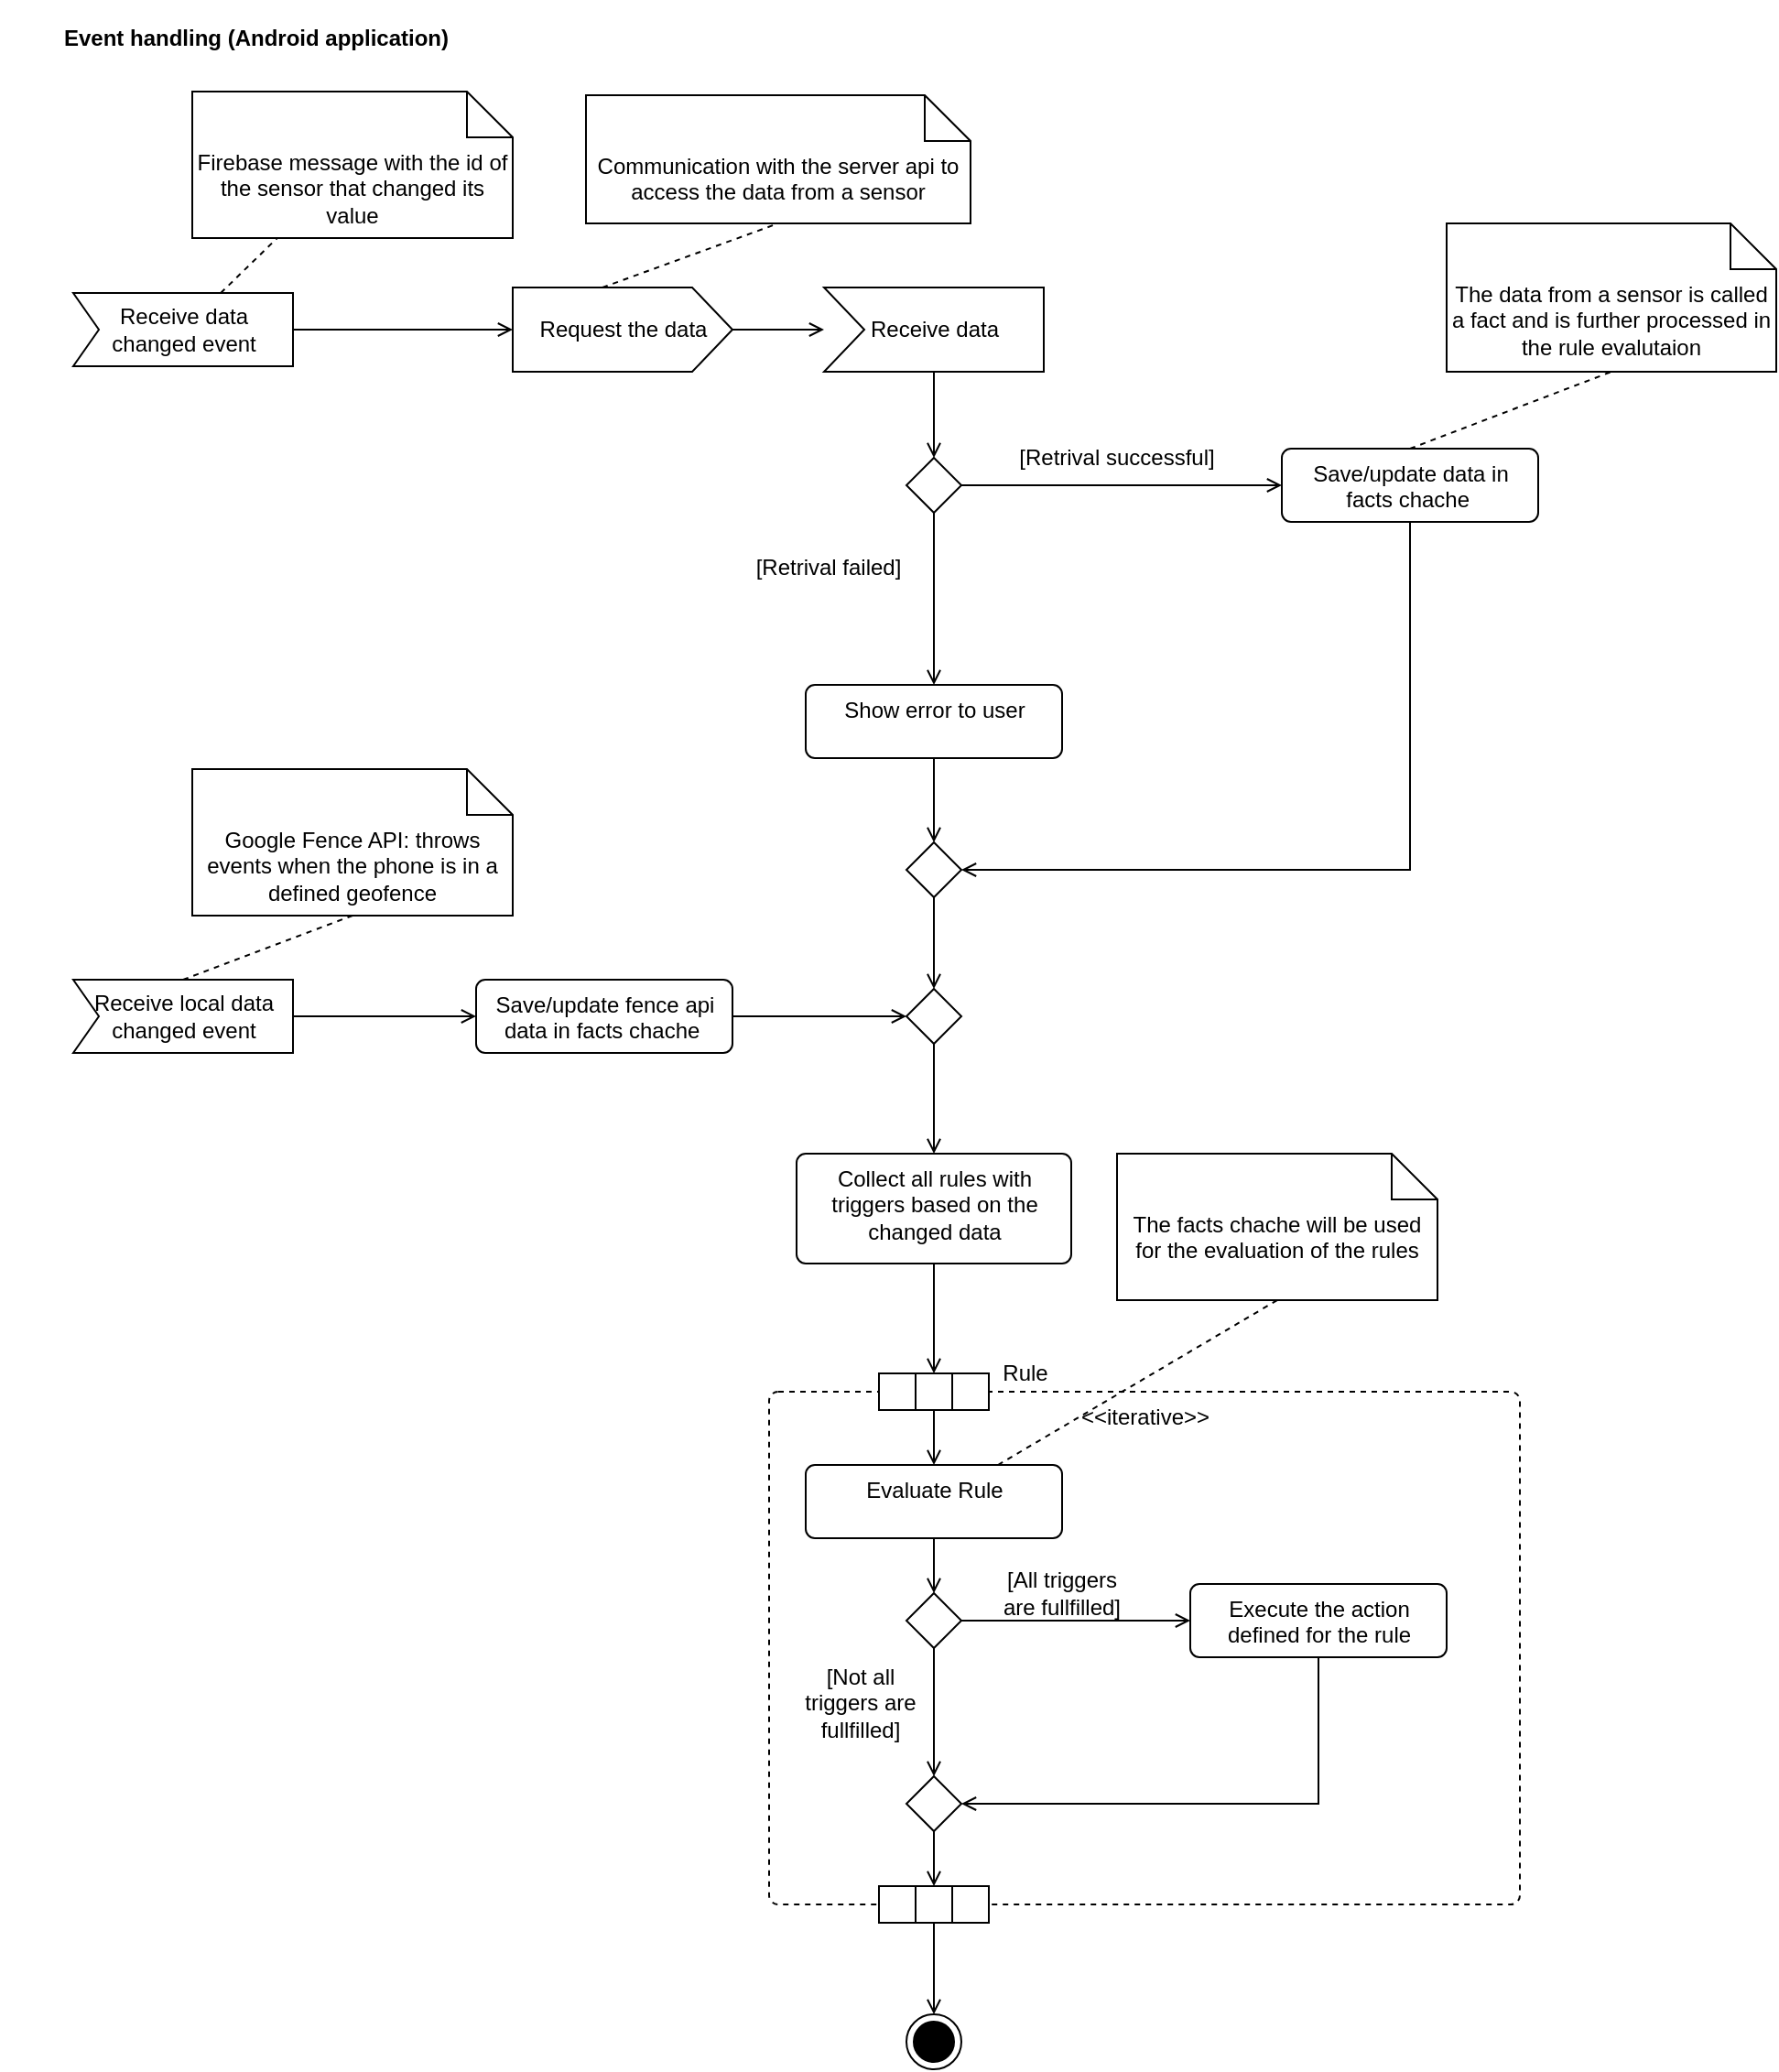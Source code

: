 <mxfile version="13.9.9" type="device"><diagram id="7mTJqd0PXD0VQmOhBh7A" name="Seite-1"><mxGraphModel dx="1673" dy="967" grid="1" gridSize="10" guides="1" tooltips="1" connect="1" arrows="1" fold="1" page="1" pageScale="1" pageWidth="1169" pageHeight="827" math="0" shadow="0"><root><mxCell id="0"/><mxCell id="1" parent="0"/><mxCell id="I5W1xK0SDSm2ru30HNra-4" style="rounded=0;orthogonalLoop=1;jettySize=auto;html=1;dashed=1;endArrow=none;endFill=0;" parent="1" source="I5W1xK0SDSm2ru30HNra-1" target="I5W1xK0SDSm2ru30HNra-3" edge="1"><mxGeometry relative="1" as="geometry"/></mxCell><mxCell id="I5W1xK0SDSm2ru30HNra-7" style="edgeStyle=none;rounded=0;orthogonalLoop=1;jettySize=auto;html=1;endArrow=open;endFill=0;entryX=0;entryY=0.5;entryDx=0;entryDy=0;entryPerimeter=0;" parent="1" source="I5W1xK0SDSm2ru30HNra-1" target="CQfjtw0j5ZIThRE0BAjr-25" edge="1"><mxGeometry relative="1" as="geometry"><mxPoint x="310" y="180" as="targetPoint"/></mxGeometry></mxCell><mxCell id="I5W1xK0SDSm2ru30HNra-1" value="Receive data&lt;br&gt;changed event" style="html=1;shadow=0;dashed=0;align=center;verticalAlign=middle;shape=mxgraph.arrows2.arrow;dy=0;dx=0;notch=14;" parent="1" vertex="1"><mxGeometry x="40" y="160" width="120" height="40" as="geometry"/></mxCell><mxCell id="I5W1xK0SDSm2ru30HNra-2" value="Event handling (Android application)" style="text;align=center;fontStyle=1;verticalAlign=middle;spacingLeft=3;spacingRight=3;strokeColor=none;rotatable=0;points=[[0,0.5],[1,0.5]];portConstraint=eastwest;" parent="1" vertex="1"><mxGeometry width="280" height="40" as="geometry"/></mxCell><mxCell id="I5W1xK0SDSm2ru30HNra-3" value="Firebase message with the id of the sensor that changed its value" style="shape=note2;boundedLbl=1;whiteSpace=wrap;html=1;size=25;verticalAlign=top;align=center;" parent="1" vertex="1"><mxGeometry x="105" y="50" width="175" height="80" as="geometry"/></mxCell><mxCell id="I5W1xK0SDSm2ru30HNra-5" value="" style="ellipse;html=1;shape=endState;fillColor=#000000;strokeColor=#000000;" parent="1" vertex="1"><mxGeometry x="495" y="1100" width="30" height="30" as="geometry"/></mxCell><mxCell id="CQfjtw0j5ZIThRE0BAjr-51" style="edgeStyle=none;rounded=0;orthogonalLoop=1;jettySize=auto;html=1;entryX=0.5;entryY=0;entryDx=0;entryDy=0;endArrow=open;endFill=0;" edge="1" parent="1" source="I5W1xK0SDSm2ru30HNra-6" target="CQfjtw0j5ZIThRE0BAjr-8"><mxGeometry relative="1" as="geometry"/></mxCell><mxCell id="I5W1xK0SDSm2ru30HNra-6" value="Collect all rules with&lt;br&gt;triggers based on the &lt;br&gt;changed data" style="html=1;align=center;verticalAlign=top;rounded=1;absoluteArcSize=1;arcSize=10;dashed=0;" parent="1" vertex="1"><mxGeometry x="435" y="630" width="150" height="60" as="geometry"/></mxCell><mxCell id="I5W1xK0SDSm2ru30HNra-8" value="&amp;lt;&amp;lt;iterative&amp;gt;&amp;gt;" style="html=1;align=center;verticalAlign=top;rounded=1;absoluteArcSize=1;arcSize=10;dashed=1;" parent="1" vertex="1"><mxGeometry x="420" y="760" width="410" height="280" as="geometry"/></mxCell><mxCell id="I5W1xK0SDSm2ru30HNra-13" value="Rule" style="text;html=1;strokeColor=none;fillColor=none;align=center;verticalAlign=middle;whiteSpace=wrap;rounded=0;" parent="1" vertex="1"><mxGeometry x="520" y="740" width="80" height="20" as="geometry"/></mxCell><mxCell id="I5W1xK0SDSm2ru30HNra-27" value="" style="group" parent="1" vertex="1" connectable="0"><mxGeometry x="480" y="1030" width="60" height="20" as="geometry"/></mxCell><mxCell id="I5W1xK0SDSm2ru30HNra-28" value="" style="rounded=0;whiteSpace=wrap;html=1;" parent="I5W1xK0SDSm2ru30HNra-27" vertex="1"><mxGeometry width="20" height="20" as="geometry"/></mxCell><mxCell id="I5W1xK0SDSm2ru30HNra-29" value="" style="rounded=0;whiteSpace=wrap;html=1;" parent="I5W1xK0SDSm2ru30HNra-27" vertex="1"><mxGeometry x="20" width="20" height="20" as="geometry"/></mxCell><mxCell id="I5W1xK0SDSm2ru30HNra-30" value="" style="rounded=0;whiteSpace=wrap;html=1;" parent="I5W1xK0SDSm2ru30HNra-27" vertex="1"><mxGeometry x="40" width="20" height="20" as="geometry"/></mxCell><mxCell id="I5W1xK0SDSm2ru30HNra-37" style="edgeStyle=none;rounded=0;orthogonalLoop=1;jettySize=auto;html=1;entryX=0.5;entryY=0;entryDx=0;entryDy=0;endArrow=open;endFill=0;" parent="1" source="I5W1xK0SDSm2ru30HNra-29" target="I5W1xK0SDSm2ru30HNra-5" edge="1"><mxGeometry relative="1" as="geometry"/></mxCell><mxCell id="CQfjtw0j5ZIThRE0BAjr-6" value="" style="group" vertex="1" connectable="0" parent="1"><mxGeometry x="480" y="750" width="60" height="20" as="geometry"/></mxCell><mxCell id="CQfjtw0j5ZIThRE0BAjr-7" value="" style="rounded=0;whiteSpace=wrap;html=1;" vertex="1" parent="CQfjtw0j5ZIThRE0BAjr-6"><mxGeometry width="20" height="20" as="geometry"/></mxCell><mxCell id="CQfjtw0j5ZIThRE0BAjr-8" value="" style="rounded=0;whiteSpace=wrap;html=1;" vertex="1" parent="CQfjtw0j5ZIThRE0BAjr-6"><mxGeometry x="20" width="20" height="20" as="geometry"/></mxCell><mxCell id="CQfjtw0j5ZIThRE0BAjr-9" value="" style="rounded=0;whiteSpace=wrap;html=1;" vertex="1" parent="CQfjtw0j5ZIThRE0BAjr-6"><mxGeometry x="40" width="20" height="20" as="geometry"/></mxCell><mxCell id="CQfjtw0j5ZIThRE0BAjr-24" style="edgeStyle=none;rounded=0;orthogonalLoop=1;jettySize=auto;html=1;endArrow=open;endFill=0;" edge="1" parent="1" source="CQfjtw0j5ZIThRE0BAjr-25" target="CQfjtw0j5ZIThRE0BAjr-26"><mxGeometry relative="1" as="geometry"/></mxCell><mxCell id="CQfjtw0j5ZIThRE0BAjr-25" value="Request the data" style="html=1;shadow=0;dashed=0;align=center;verticalAlign=middle;shape=mxgraph.arrows2.arrow;dy=0;dx=22;notch=0;" vertex="1" parent="1"><mxGeometry x="280" y="157" width="120" height="46" as="geometry"/></mxCell><mxCell id="CQfjtw0j5ZIThRE0BAjr-30" style="edgeStyle=none;rounded=0;orthogonalLoop=1;jettySize=auto;html=1;entryX=0.5;entryY=0;entryDx=0;entryDy=0;endArrow=open;endFill=0;" edge="1" parent="1" source="CQfjtw0j5ZIThRE0BAjr-26" target="CQfjtw0j5ZIThRE0BAjr-29"><mxGeometry relative="1" as="geometry"/></mxCell><mxCell id="CQfjtw0j5ZIThRE0BAjr-26" value="Receive data" style="html=1;shadow=0;dashed=0;align=center;verticalAlign=middle;shape=mxgraph.arrows2.arrow;dy=0;dx=0;notch=22;" vertex="1" parent="1"><mxGeometry x="450" y="157" width="120" height="46" as="geometry"/></mxCell><mxCell id="CQfjtw0j5ZIThRE0BAjr-27" value="Communication with the server api to access the data from a sensor" style="shape=note2;boundedLbl=1;whiteSpace=wrap;html=1;size=25;verticalAlign=top;align=center;" vertex="1" parent="1"><mxGeometry x="320" y="52" width="210" height="70" as="geometry"/></mxCell><mxCell id="CQfjtw0j5ZIThRE0BAjr-28" style="rounded=0;orthogonalLoop=1;jettySize=auto;html=1;dashed=1;endArrow=none;endFill=0;entryX=0.5;entryY=1;entryDx=0;entryDy=0;entryPerimeter=0;exitX=0;exitY=0;exitDx=49;exitDy=0;exitPerimeter=0;" edge="1" parent="1" source="CQfjtw0j5ZIThRE0BAjr-25" target="CQfjtw0j5ZIThRE0BAjr-27"><mxGeometry relative="1" as="geometry"><mxPoint x="135.263" y="170" as="sourcePoint"/><mxPoint x="590" y="130" as="targetPoint"/></mxGeometry></mxCell><mxCell id="CQfjtw0j5ZIThRE0BAjr-33" style="edgeStyle=none;rounded=0;orthogonalLoop=1;jettySize=auto;html=1;entryX=0.5;entryY=0;entryDx=0;entryDy=0;endArrow=open;endFill=0;" edge="1" parent="1" source="CQfjtw0j5ZIThRE0BAjr-29" target="CQfjtw0j5ZIThRE0BAjr-32"><mxGeometry relative="1" as="geometry"/></mxCell><mxCell id="CQfjtw0j5ZIThRE0BAjr-37" style="edgeStyle=none;rounded=0;orthogonalLoop=1;jettySize=auto;html=1;entryX=0;entryY=0.5;entryDx=0;entryDy=0;endArrow=open;endFill=0;" edge="1" parent="1" source="CQfjtw0j5ZIThRE0BAjr-29" target="CQfjtw0j5ZIThRE0BAjr-36"><mxGeometry relative="1" as="geometry"/></mxCell><mxCell id="CQfjtw0j5ZIThRE0BAjr-29" value="" style="rhombus;" vertex="1" parent="1"><mxGeometry x="495" y="250" width="30" height="30" as="geometry"/></mxCell><mxCell id="CQfjtw0j5ZIThRE0BAjr-41" style="edgeStyle=none;rounded=0;orthogonalLoop=1;jettySize=auto;html=1;entryX=0.5;entryY=0;entryDx=0;entryDy=0;endArrow=open;endFill=0;" edge="1" parent="1" source="CQfjtw0j5ZIThRE0BAjr-32" target="CQfjtw0j5ZIThRE0BAjr-34"><mxGeometry relative="1" as="geometry"/></mxCell><mxCell id="CQfjtw0j5ZIThRE0BAjr-32" value="Show error to user" style="html=1;align=center;verticalAlign=top;rounded=1;absoluteArcSize=1;arcSize=10;dashed=0;" vertex="1" parent="1"><mxGeometry x="440" y="374" width="140" height="40" as="geometry"/></mxCell><mxCell id="CQfjtw0j5ZIThRE0BAjr-43" style="edgeStyle=none;rounded=0;orthogonalLoop=1;jettySize=auto;html=1;entryX=0.5;entryY=0;entryDx=0;entryDy=0;endArrow=open;endFill=0;" edge="1" parent="1" source="CQfjtw0j5ZIThRE0BAjr-34" target="CQfjtw0j5ZIThRE0BAjr-46"><mxGeometry relative="1" as="geometry"/></mxCell><mxCell id="CQfjtw0j5ZIThRE0BAjr-34" value="" style="rhombus;" vertex="1" parent="1"><mxGeometry x="495" y="460" width="30" height="30" as="geometry"/></mxCell><mxCell id="CQfjtw0j5ZIThRE0BAjr-35" value="[Retrival failed]" style="text;html=1;strokeColor=none;fillColor=none;align=center;verticalAlign=middle;whiteSpace=wrap;rounded=0;" vertex="1" parent="1"><mxGeometry x="410" y="300" width="85" height="20" as="geometry"/></mxCell><mxCell id="CQfjtw0j5ZIThRE0BAjr-42" style="edgeStyle=none;rounded=0;orthogonalLoop=1;jettySize=auto;html=1;entryX=1;entryY=0.5;entryDx=0;entryDy=0;endArrow=open;endFill=0;" edge="1" parent="1" source="CQfjtw0j5ZIThRE0BAjr-36" target="CQfjtw0j5ZIThRE0BAjr-34"><mxGeometry relative="1" as="geometry"><Array as="points"><mxPoint x="770" y="475"/></Array></mxGeometry></mxCell><mxCell id="CQfjtw0j5ZIThRE0BAjr-36" value="Save/update data in &lt;br&gt;facts chache&amp;nbsp;" style="html=1;align=center;verticalAlign=top;rounded=1;absoluteArcSize=1;arcSize=10;dashed=0;" vertex="1" parent="1"><mxGeometry x="700" y="245" width="140" height="40" as="geometry"/></mxCell><mxCell id="CQfjtw0j5ZIThRE0BAjr-38" value="[Retrival successful]" style="text;html=1;strokeColor=none;fillColor=none;align=center;verticalAlign=middle;whiteSpace=wrap;rounded=0;" vertex="1" parent="1"><mxGeometry x="550" y="240" width="120" height="20" as="geometry"/></mxCell><mxCell id="CQfjtw0j5ZIThRE0BAjr-39" value="The data from a sensor is called a fact and is further processed in the rule evalutaion" style="shape=note2;boundedLbl=1;whiteSpace=wrap;html=1;size=25;verticalAlign=top;align=center;" vertex="1" parent="1"><mxGeometry x="790" y="122" width="180" height="81" as="geometry"/></mxCell><mxCell id="CQfjtw0j5ZIThRE0BAjr-40" style="rounded=0;orthogonalLoop=1;jettySize=auto;html=1;dashed=1;endArrow=none;endFill=0;entryX=0.5;entryY=1;entryDx=0;entryDy=0;entryPerimeter=0;exitX=0.5;exitY=0;exitDx=0;exitDy=0;" edge="1" parent="1" source="CQfjtw0j5ZIThRE0BAjr-36" target="CQfjtw0j5ZIThRE0BAjr-39"><mxGeometry relative="1" as="geometry"><mxPoint x="620" y="217" as="sourcePoint"/><mxPoint x="736" y="170" as="targetPoint"/></mxGeometry></mxCell><mxCell id="CQfjtw0j5ZIThRE0BAjr-47" style="edgeStyle=none;rounded=0;orthogonalLoop=1;jettySize=auto;html=1;entryX=0;entryY=0.5;entryDx=0;entryDy=0;endArrow=open;endFill=0;" edge="1" parent="1" source="CQfjtw0j5ZIThRE0BAjr-44" target="CQfjtw0j5ZIThRE0BAjr-68"><mxGeometry relative="1" as="geometry"/></mxCell><mxCell id="CQfjtw0j5ZIThRE0BAjr-44" value="Receive local data&lt;br&gt;changed event" style="html=1;shadow=0;dashed=0;align=center;verticalAlign=middle;shape=mxgraph.arrows2.arrow;dy=0;dx=0;notch=14;" vertex="1" parent="1"><mxGeometry x="40" y="535" width="120" height="40" as="geometry"/></mxCell><mxCell id="CQfjtw0j5ZIThRE0BAjr-45" value="Google Fence API: throws events when the phone is in a defined geofence" style="shape=note2;boundedLbl=1;whiteSpace=wrap;html=1;size=25;verticalAlign=top;align=center;" vertex="1" parent="1"><mxGeometry x="105" y="420" width="175" height="80" as="geometry"/></mxCell><mxCell id="CQfjtw0j5ZIThRE0BAjr-48" style="edgeStyle=none;rounded=0;orthogonalLoop=1;jettySize=auto;html=1;entryX=0.5;entryY=0;entryDx=0;entryDy=0;endArrow=open;endFill=0;" edge="1" parent="1" source="CQfjtw0j5ZIThRE0BAjr-46" target="I5W1xK0SDSm2ru30HNra-6"><mxGeometry relative="1" as="geometry"/></mxCell><mxCell id="CQfjtw0j5ZIThRE0BAjr-46" value="" style="rhombus;" vertex="1" parent="1"><mxGeometry x="495" y="540" width="30" height="30" as="geometry"/></mxCell><mxCell id="CQfjtw0j5ZIThRE0BAjr-50" style="rounded=0;orthogonalLoop=1;jettySize=auto;html=1;dashed=1;endArrow=none;endFill=0;entryX=0.5;entryY=1;entryDx=0;entryDy=0;entryPerimeter=0;exitX=0;exitY=0;exitDx=60;exitDy=0;exitPerimeter=0;" edge="1" parent="1" source="CQfjtw0j5ZIThRE0BAjr-44" target="CQfjtw0j5ZIThRE0BAjr-45"><mxGeometry relative="1" as="geometry"><mxPoint x="130.556" y="170" as="sourcePoint"/><mxPoint x="161.389" y="140" as="targetPoint"/></mxGeometry></mxCell><mxCell id="CQfjtw0j5ZIThRE0BAjr-58" style="edgeStyle=none;rounded=0;orthogonalLoop=1;jettySize=auto;html=1;endArrow=open;endFill=0;" edge="1" parent="1" source="CQfjtw0j5ZIThRE0BAjr-53" target="CQfjtw0j5ZIThRE0BAjr-57"><mxGeometry relative="1" as="geometry"/></mxCell><mxCell id="CQfjtw0j5ZIThRE0BAjr-53" value="Evaluate Rule" style="html=1;align=center;verticalAlign=top;rounded=1;absoluteArcSize=1;arcSize=10;dashed=0;" vertex="1" parent="1"><mxGeometry x="440" y="800" width="140" height="40" as="geometry"/></mxCell><mxCell id="CQfjtw0j5ZIThRE0BAjr-54" value="The facts chache will be used for the evaluation of the rules" style="shape=note2;boundedLbl=1;whiteSpace=wrap;html=1;size=25;verticalAlign=top;align=center;" vertex="1" parent="1"><mxGeometry x="610" y="630" width="175" height="80" as="geometry"/></mxCell><mxCell id="CQfjtw0j5ZIThRE0BAjr-55" style="rounded=0;orthogonalLoop=1;jettySize=auto;html=1;dashed=1;endArrow=none;endFill=0;entryX=0.5;entryY=1;entryDx=0;entryDy=0;entryPerimeter=0;exitX=0.75;exitY=0;exitDx=0;exitDy=0;" edge="1" parent="1" source="CQfjtw0j5ZIThRE0BAjr-53" target="CQfjtw0j5ZIThRE0BAjr-54"><mxGeometry relative="1" as="geometry"><mxPoint x="110" y="545" as="sourcePoint"/><mxPoint x="202.5" y="510" as="targetPoint"/></mxGeometry></mxCell><mxCell id="CQfjtw0j5ZIThRE0BAjr-56" style="edgeStyle=none;rounded=0;orthogonalLoop=1;jettySize=auto;html=1;entryX=0.5;entryY=0;entryDx=0;entryDy=0;endArrow=open;endFill=0;" edge="1" parent="1" source="CQfjtw0j5ZIThRE0BAjr-8" target="CQfjtw0j5ZIThRE0BAjr-53"><mxGeometry relative="1" as="geometry"/></mxCell><mxCell id="CQfjtw0j5ZIThRE0BAjr-61" style="edgeStyle=none;rounded=0;orthogonalLoop=1;jettySize=auto;html=1;endArrow=open;endFill=0;" edge="1" parent="1" source="CQfjtw0j5ZIThRE0BAjr-57" target="CQfjtw0j5ZIThRE0BAjr-59"><mxGeometry relative="1" as="geometry"/></mxCell><mxCell id="CQfjtw0j5ZIThRE0BAjr-63" style="edgeStyle=none;rounded=0;orthogonalLoop=1;jettySize=auto;html=1;entryX=0;entryY=0.5;entryDx=0;entryDy=0;endArrow=open;endFill=0;" edge="1" parent="1" source="CQfjtw0j5ZIThRE0BAjr-57" target="CQfjtw0j5ZIThRE0BAjr-62"><mxGeometry relative="1" as="geometry"/></mxCell><mxCell id="CQfjtw0j5ZIThRE0BAjr-57" value="" style="rhombus;" vertex="1" parent="1"><mxGeometry x="495" y="870" width="30" height="30" as="geometry"/></mxCell><mxCell id="CQfjtw0j5ZIThRE0BAjr-60" style="edgeStyle=none;rounded=0;orthogonalLoop=1;jettySize=auto;html=1;endArrow=open;endFill=0;" edge="1" parent="1" source="CQfjtw0j5ZIThRE0BAjr-59" target="I5W1xK0SDSm2ru30HNra-29"><mxGeometry relative="1" as="geometry"/></mxCell><mxCell id="CQfjtw0j5ZIThRE0BAjr-59" value="" style="rhombus;" vertex="1" parent="1"><mxGeometry x="495" y="970" width="30" height="30" as="geometry"/></mxCell><mxCell id="CQfjtw0j5ZIThRE0BAjr-64" style="edgeStyle=none;rounded=0;orthogonalLoop=1;jettySize=auto;html=1;entryX=1;entryY=0.5;entryDx=0;entryDy=0;endArrow=open;endFill=0;" edge="1" parent="1" source="CQfjtw0j5ZIThRE0BAjr-62" target="CQfjtw0j5ZIThRE0BAjr-59"><mxGeometry relative="1" as="geometry"><Array as="points"><mxPoint x="720" y="985"/></Array></mxGeometry></mxCell><mxCell id="CQfjtw0j5ZIThRE0BAjr-62" value="Execute the action&lt;br&gt;defined for the rule" style="html=1;align=center;verticalAlign=top;rounded=1;absoluteArcSize=1;arcSize=10;dashed=0;" vertex="1" parent="1"><mxGeometry x="650" y="865" width="140" height="40" as="geometry"/></mxCell><mxCell id="CQfjtw0j5ZIThRE0BAjr-65" value="[All triggers are fullfilled]" style="text;html=1;strokeColor=none;fillColor=none;align=center;verticalAlign=middle;whiteSpace=wrap;rounded=0;" vertex="1" parent="1"><mxGeometry x="540" y="860" width="80" height="20" as="geometry"/></mxCell><mxCell id="CQfjtw0j5ZIThRE0BAjr-66" value="[Not all triggers are fullfilled]" style="text;html=1;strokeColor=none;fillColor=none;align=center;verticalAlign=middle;whiteSpace=wrap;rounded=0;" vertex="1" parent="1"><mxGeometry x="430" y="905" width="80" height="50" as="geometry"/></mxCell><mxCell id="CQfjtw0j5ZIThRE0BAjr-69" style="edgeStyle=none;rounded=0;orthogonalLoop=1;jettySize=auto;html=1;entryX=0;entryY=0.5;entryDx=0;entryDy=0;endArrow=open;endFill=0;" edge="1" parent="1" source="CQfjtw0j5ZIThRE0BAjr-68" target="CQfjtw0j5ZIThRE0BAjr-46"><mxGeometry relative="1" as="geometry"/></mxCell><mxCell id="CQfjtw0j5ZIThRE0BAjr-68" value="Save/update fence api&lt;br&gt;data in facts chache&amp;nbsp;" style="html=1;align=center;verticalAlign=top;rounded=1;absoluteArcSize=1;arcSize=10;dashed=0;" vertex="1" parent="1"><mxGeometry x="260" y="535" width="140" height="40" as="geometry"/></mxCell></root></mxGraphModel></diagram></mxfile>
